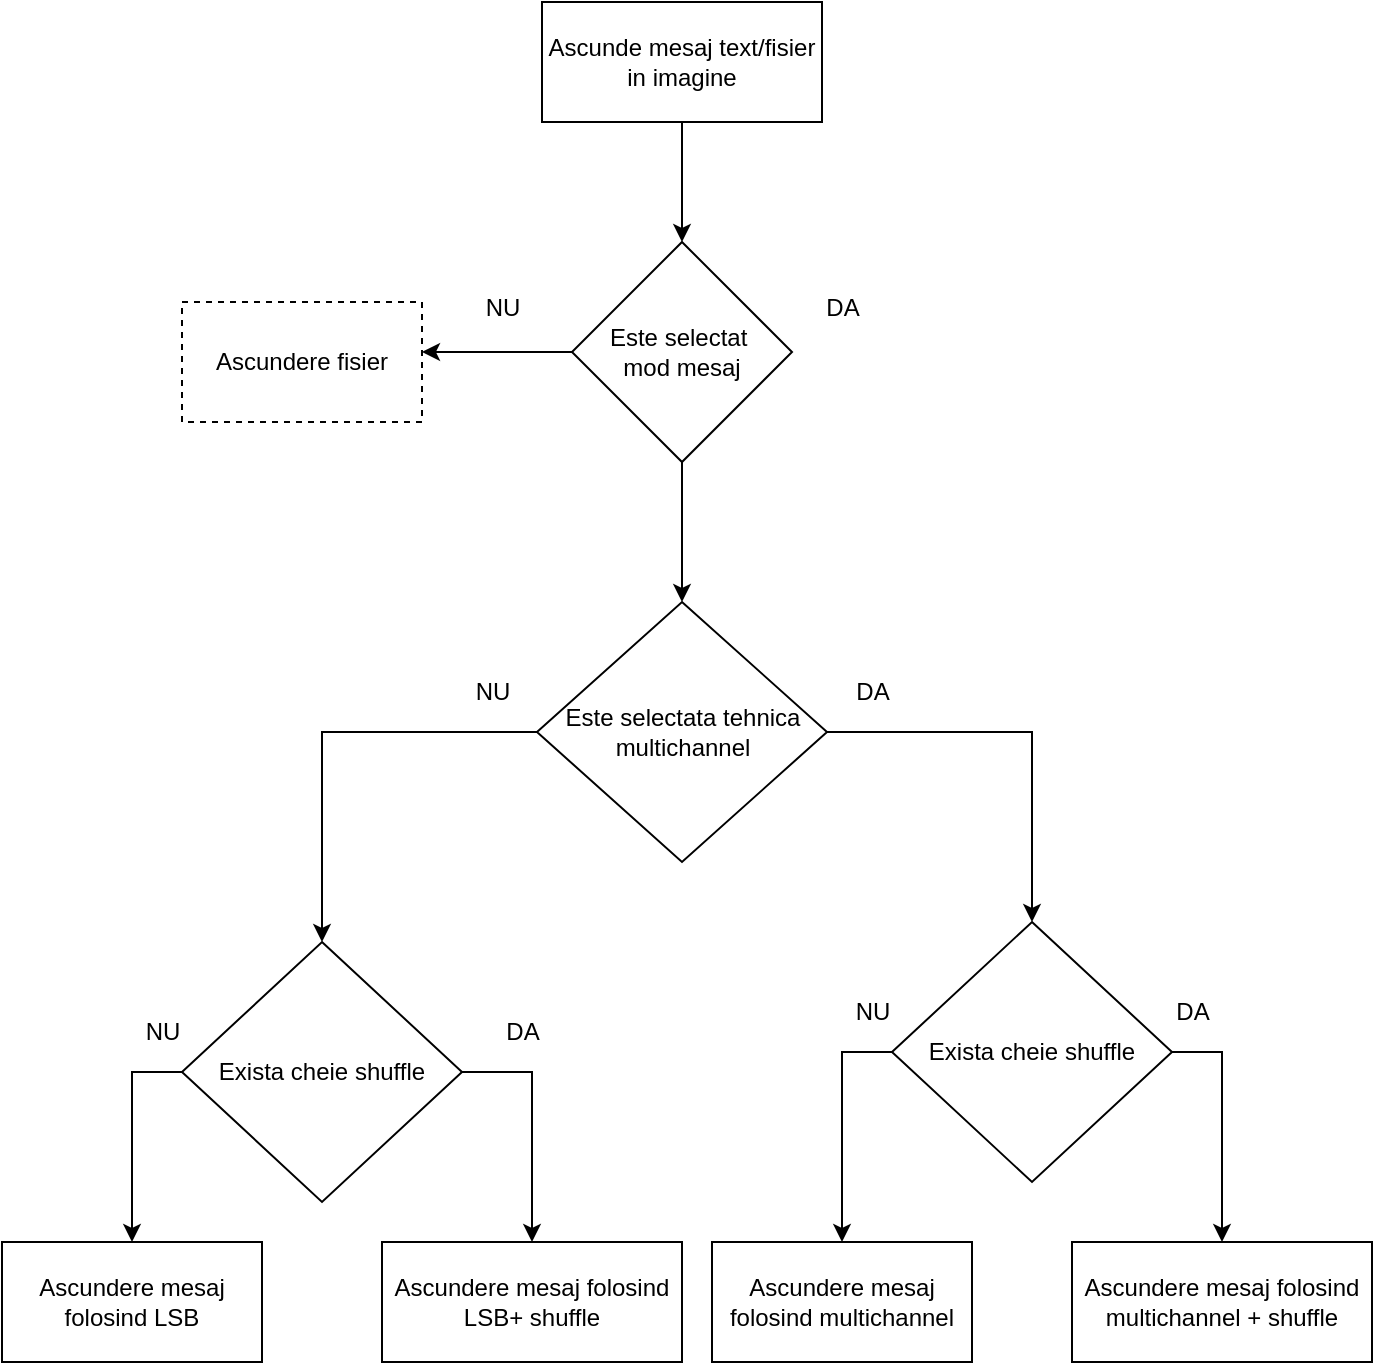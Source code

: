 <mxfile version="27.1.5">
  <diagram name="Page-1" id="60K04EliqW5AXd9F4UF9">
    <mxGraphModel dx="1665" dy="749" grid="1" gridSize="10" guides="1" tooltips="1" connect="1" arrows="1" fold="1" page="1" pageScale="1" pageWidth="2000" pageHeight="2000" math="0" shadow="0">
      <root>
        <mxCell id="0" />
        <mxCell id="1" parent="0" />
        <mxCell id="OAQOF66_hzzCW7mAT8gc-3" style="edgeStyle=orthogonalEdgeStyle;rounded=0;orthogonalLoop=1;jettySize=auto;html=1;exitX=0.5;exitY=1;exitDx=0;exitDy=0;entryX=0.5;entryY=0;entryDx=0;entryDy=0;strokeColor=light-dark(#000000,#3333FF);" edge="1" parent="1" source="OAQOF66_hzzCW7mAT8gc-1" target="OAQOF66_hzzCW7mAT8gc-2">
          <mxGeometry relative="1" as="geometry" />
        </mxCell>
        <mxCell id="OAQOF66_hzzCW7mAT8gc-1" value="Ascunde mesaj text/fisier in imagine" style="rounded=0;whiteSpace=wrap;html=1;" vertex="1" parent="1">
          <mxGeometry x="660" y="320" width="140" height="60" as="geometry" />
        </mxCell>
        <mxCell id="OAQOF66_hzzCW7mAT8gc-6" style="edgeStyle=orthogonalEdgeStyle;rounded=0;orthogonalLoop=1;jettySize=auto;html=1;exitX=0;exitY=0.5;exitDx=0;exitDy=0;strokeColor=light-dark(#000000,#3333FF);" edge="1" parent="1" source="OAQOF66_hzzCW7mAT8gc-2">
          <mxGeometry relative="1" as="geometry">
            <mxPoint x="600" y="495" as="targetPoint" />
          </mxGeometry>
        </mxCell>
        <mxCell id="OAQOF66_hzzCW7mAT8gc-29" style="edgeStyle=orthogonalEdgeStyle;rounded=0;orthogonalLoop=1;jettySize=auto;html=1;exitX=0.5;exitY=1;exitDx=0;exitDy=0;entryX=0.5;entryY=0;entryDx=0;entryDy=0;" edge="1" parent="1" source="OAQOF66_hzzCW7mAT8gc-2" target="OAQOF66_hzzCW7mAT8gc-8">
          <mxGeometry relative="1" as="geometry" />
        </mxCell>
        <mxCell id="OAQOF66_hzzCW7mAT8gc-2" value="Este selectat&amp;nbsp;&lt;div&gt;m&lt;span style=&quot;background-color: transparent; color: light-dark(rgb(0, 0, 0), rgb(255, 255, 255));&quot;&gt;od mesaj&lt;/span&gt;&lt;/div&gt;" style="rhombus;whiteSpace=wrap;html=1;" vertex="1" parent="1">
          <mxGeometry x="675" y="440" width="110" height="110" as="geometry" />
        </mxCell>
        <mxCell id="OAQOF66_hzzCW7mAT8gc-5" value="&lt;font style=&quot;color: light-dark(rgb(0, 0, 0), rgb(153, 153, 255));&quot;&gt;DA&lt;/font&gt;" style="text;html=1;align=center;verticalAlign=middle;resizable=0;points=[];autosize=1;strokeColor=none;fillColor=none;" vertex="1" parent="1">
          <mxGeometry x="790" y="458" width="40" height="30" as="geometry" />
        </mxCell>
        <mxCell id="OAQOF66_hzzCW7mAT8gc-7" value="&lt;font style=&quot;color: light-dark(rgb(0, 0, 0), rgb(153, 153, 255));&quot;&gt;NU&lt;/font&gt;" style="text;html=1;align=center;verticalAlign=middle;resizable=0;points=[];autosize=1;strokeColor=none;fillColor=none;" vertex="1" parent="1">
          <mxGeometry x="620" y="458" width="40" height="30" as="geometry" />
        </mxCell>
        <mxCell id="OAQOF66_hzzCW7mAT8gc-9" style="edgeStyle=orthogonalEdgeStyle;rounded=0;orthogonalLoop=1;jettySize=auto;html=1;exitX=1;exitY=0.5;exitDx=0;exitDy=0;entryX=0.5;entryY=0;entryDx=0;entryDy=0;strokeColor=light-dark(#000000,#3333FF);" edge="1" parent="1" source="OAQOF66_hzzCW7mAT8gc-8" target="OAQOF66_hzzCW7mAT8gc-12">
          <mxGeometry relative="1" as="geometry">
            <mxPoint x="885" y="685" as="targetPoint" />
          </mxGeometry>
        </mxCell>
        <mxCell id="OAQOF66_hzzCW7mAT8gc-26" style="edgeStyle=orthogonalEdgeStyle;rounded=0;orthogonalLoop=1;jettySize=auto;html=1;exitX=0;exitY=0.5;exitDx=0;exitDy=0;entryX=0.5;entryY=0;entryDx=0;entryDy=0;strokeColor=light-dark(#000000,#3333FF);" edge="1" parent="1" source="OAQOF66_hzzCW7mAT8gc-8" target="OAQOF66_hzzCW7mAT8gc-21">
          <mxGeometry relative="1" as="geometry" />
        </mxCell>
        <mxCell id="OAQOF66_hzzCW7mAT8gc-8" value="Este selectata tehnica multichannel" style="rhombus;whiteSpace=wrap;html=1;" vertex="1" parent="1">
          <mxGeometry x="657.5" y="620" width="145" height="130" as="geometry" />
        </mxCell>
        <mxCell id="OAQOF66_hzzCW7mAT8gc-10" value="&lt;font style=&quot;color: light-dark(rgb(0, 0, 0), rgb(153, 153, 255));&quot;&gt;DA&lt;/font&gt;" style="text;html=1;align=center;verticalAlign=middle;resizable=0;points=[];autosize=1;strokeColor=none;fillColor=none;" vertex="1" parent="1">
          <mxGeometry x="805" y="650" width="40" height="30" as="geometry" />
        </mxCell>
        <mxCell id="OAQOF66_hzzCW7mAT8gc-13" style="edgeStyle=orthogonalEdgeStyle;rounded=0;orthogonalLoop=1;jettySize=auto;html=1;exitX=1;exitY=0.5;exitDx=0;exitDy=0;entryX=0.5;entryY=0;entryDx=0;entryDy=0;strokeColor=light-dark(#000000,#3333FF);" edge="1" parent="1" source="OAQOF66_hzzCW7mAT8gc-12" target="OAQOF66_hzzCW7mAT8gc-18">
          <mxGeometry relative="1" as="geometry">
            <mxPoint x="1025" y="845" as="targetPoint" />
          </mxGeometry>
        </mxCell>
        <mxCell id="OAQOF66_hzzCW7mAT8gc-15" style="edgeStyle=orthogonalEdgeStyle;rounded=0;orthogonalLoop=1;jettySize=auto;html=1;exitX=0;exitY=0.5;exitDx=0;exitDy=0;entryX=0.5;entryY=0;entryDx=0;entryDy=0;strokeColor=light-dark(#000000,#3333FF);" edge="1" parent="1" source="OAQOF66_hzzCW7mAT8gc-12" target="OAQOF66_hzzCW7mAT8gc-17">
          <mxGeometry relative="1" as="geometry">
            <mxPoint x="785" y="845" as="targetPoint" />
          </mxGeometry>
        </mxCell>
        <mxCell id="OAQOF66_hzzCW7mAT8gc-12" value="Exista cheie shuffle" style="rhombus;whiteSpace=wrap;html=1;" vertex="1" parent="1">
          <mxGeometry x="835" y="780" width="140" height="130" as="geometry" />
        </mxCell>
        <mxCell id="OAQOF66_hzzCW7mAT8gc-14" value="&lt;font style=&quot;color: light-dark(rgb(0, 0, 0), rgb(153, 153, 255));&quot;&gt;DA&lt;/font&gt;" style="text;html=1;align=center;verticalAlign=middle;resizable=0;points=[];autosize=1;strokeColor=none;fillColor=none;" vertex="1" parent="1">
          <mxGeometry x="965" y="810" width="40" height="30" as="geometry" />
        </mxCell>
        <mxCell id="OAQOF66_hzzCW7mAT8gc-16" value="&lt;font style=&quot;color: light-dark(rgb(0, 0, 0), rgb(153, 153, 255));&quot;&gt;NU&lt;/font&gt;" style="text;html=1;align=center;verticalAlign=middle;resizable=0;points=[];autosize=1;strokeColor=none;fillColor=none;" vertex="1" parent="1">
          <mxGeometry x="805" y="810" width="40" height="30" as="geometry" />
        </mxCell>
        <mxCell id="OAQOF66_hzzCW7mAT8gc-17" value="Ascundere mesaj folosind multichannel" style="rounded=0;whiteSpace=wrap;html=1;" vertex="1" parent="1">
          <mxGeometry x="745" y="940" width="130" height="60" as="geometry" />
        </mxCell>
        <mxCell id="OAQOF66_hzzCW7mAT8gc-18" value="Ascundere mesaj folosind multichannel + shuffle" style="rounded=0;whiteSpace=wrap;html=1;" vertex="1" parent="1">
          <mxGeometry x="925" y="940" width="150" height="60" as="geometry" />
        </mxCell>
        <mxCell id="OAQOF66_hzzCW7mAT8gc-19" style="edgeStyle=orthogonalEdgeStyle;rounded=0;orthogonalLoop=1;jettySize=auto;html=1;exitX=1;exitY=0.5;exitDx=0;exitDy=0;entryX=0.5;entryY=0;entryDx=0;entryDy=0;strokeColor=light-dark(#000000,#3333FF);" edge="1" parent="1" source="OAQOF66_hzzCW7mAT8gc-21" target="OAQOF66_hzzCW7mAT8gc-25">
          <mxGeometry relative="1" as="geometry">
            <mxPoint x="680" y="845" as="targetPoint" />
          </mxGeometry>
        </mxCell>
        <mxCell id="OAQOF66_hzzCW7mAT8gc-20" style="edgeStyle=orthogonalEdgeStyle;rounded=0;orthogonalLoop=1;jettySize=auto;html=1;exitX=0;exitY=0.5;exitDx=0;exitDy=0;entryX=0.5;entryY=0;entryDx=0;entryDy=0;strokeColor=light-dark(#000000,#3333FF);" edge="1" parent="1" source="OAQOF66_hzzCW7mAT8gc-21" target="OAQOF66_hzzCW7mAT8gc-24">
          <mxGeometry relative="1" as="geometry">
            <mxPoint x="440" y="845" as="targetPoint" />
          </mxGeometry>
        </mxCell>
        <mxCell id="OAQOF66_hzzCW7mAT8gc-21" value="Exista cheie shuffle" style="rhombus;whiteSpace=wrap;html=1;" vertex="1" parent="1">
          <mxGeometry x="480" y="790" width="140" height="130" as="geometry" />
        </mxCell>
        <mxCell id="OAQOF66_hzzCW7mAT8gc-22" value="&lt;font style=&quot;color: light-dark(rgb(0, 0, 0), rgb(153, 153, 255));&quot;&gt;DA&lt;/font&gt;" style="text;html=1;align=center;verticalAlign=middle;resizable=0;points=[];autosize=1;strokeColor=none;fillColor=none;" vertex="1" parent="1">
          <mxGeometry x="630" y="820" width="40" height="30" as="geometry" />
        </mxCell>
        <mxCell id="OAQOF66_hzzCW7mAT8gc-23" value="&lt;font style=&quot;color: light-dark(rgb(0, 0, 0), rgb(153, 153, 255));&quot;&gt;NU&lt;/font&gt;" style="text;html=1;align=center;verticalAlign=middle;resizable=0;points=[];autosize=1;strokeColor=none;fillColor=none;" vertex="1" parent="1">
          <mxGeometry x="450" y="820" width="40" height="30" as="geometry" />
        </mxCell>
        <mxCell id="OAQOF66_hzzCW7mAT8gc-24" value="Ascundere mesaj folosind LSB" style="rounded=0;whiteSpace=wrap;html=1;" vertex="1" parent="1">
          <mxGeometry x="390" y="940" width="130" height="60" as="geometry" />
        </mxCell>
        <mxCell id="OAQOF66_hzzCW7mAT8gc-25" value="Ascundere mesaj folosind LSB+ shuffle" style="rounded=0;whiteSpace=wrap;html=1;" vertex="1" parent="1">
          <mxGeometry x="580" y="940" width="150" height="60" as="geometry" />
        </mxCell>
        <mxCell id="OAQOF66_hzzCW7mAT8gc-27" value="&lt;font style=&quot;color: light-dark(rgb(0, 0, 0), rgb(153, 153, 255));&quot;&gt;NU&lt;/font&gt;" style="text;html=1;align=center;verticalAlign=middle;resizable=0;points=[];autosize=1;strokeColor=none;fillColor=none;" vertex="1" parent="1">
          <mxGeometry x="615" y="650" width="40" height="30" as="geometry" />
        </mxCell>
        <mxCell id="OAQOF66_hzzCW7mAT8gc-28" value="Ascundere fisier" style="rounded=0;whiteSpace=wrap;html=1;dashed=1;" vertex="1" parent="1">
          <mxGeometry x="480" y="470" width="120" height="60" as="geometry" />
        </mxCell>
      </root>
    </mxGraphModel>
  </diagram>
</mxfile>
